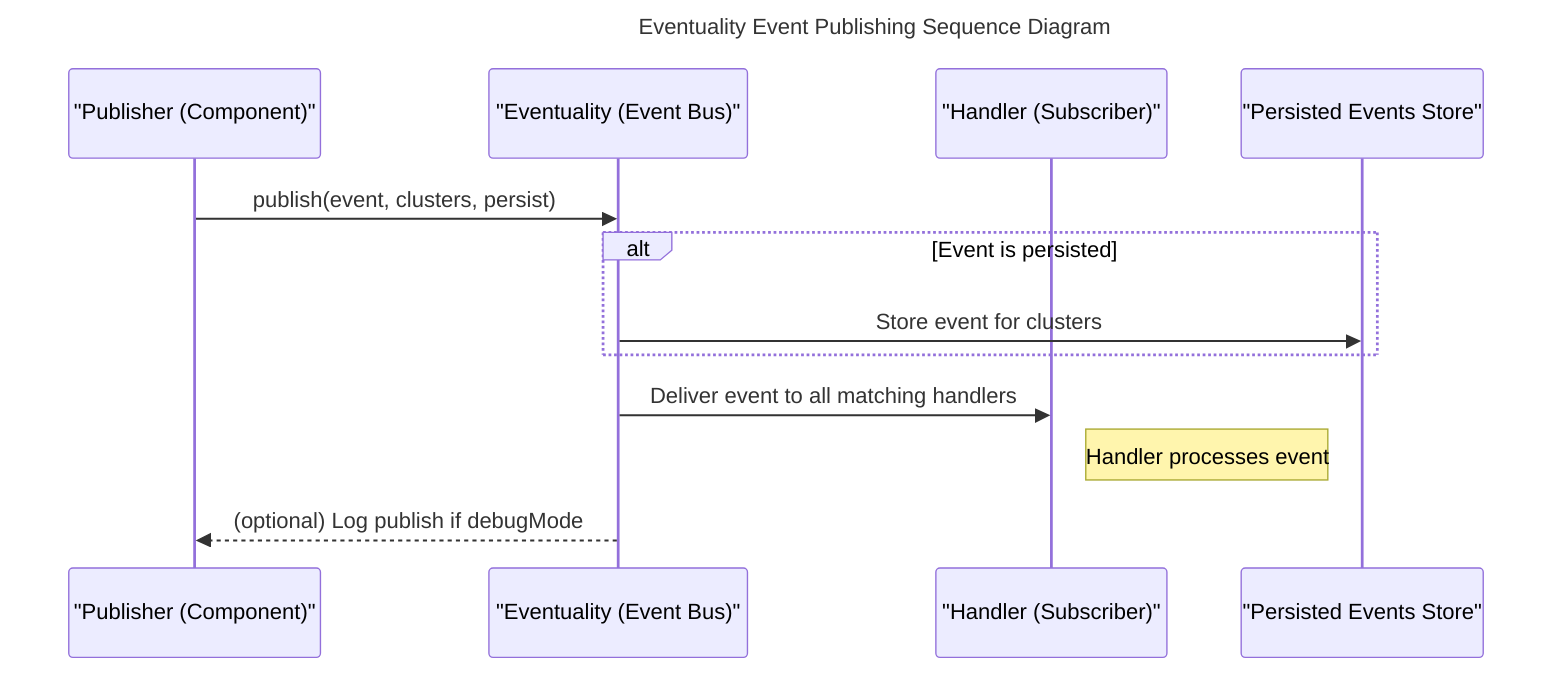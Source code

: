 ---
title: Eventuality Event Publishing Sequence Diagram
---
sequenceDiagram
    participant Publisher as "Publisher (Component)"
    participant Eventuality as "Eventuality (Event Bus)"
    participant Handler as "Handler (Subscriber)"
    participant PersistedStore as "Persisted Events Store"
    Publisher->>Eventuality: publish(event, clusters, persist)
    alt Event is persisted
        Eventuality->>PersistedStore: Store event for clusters
    end
    Eventuality->>Handler: Deliver event to all matching handlers
    Note right of Handler: Handler processes event
    Eventuality-->>Publisher: (optional) Log publish if debugMode
    %% Text color is not natively supported in sequenceDiagram, but all labels are now clear.